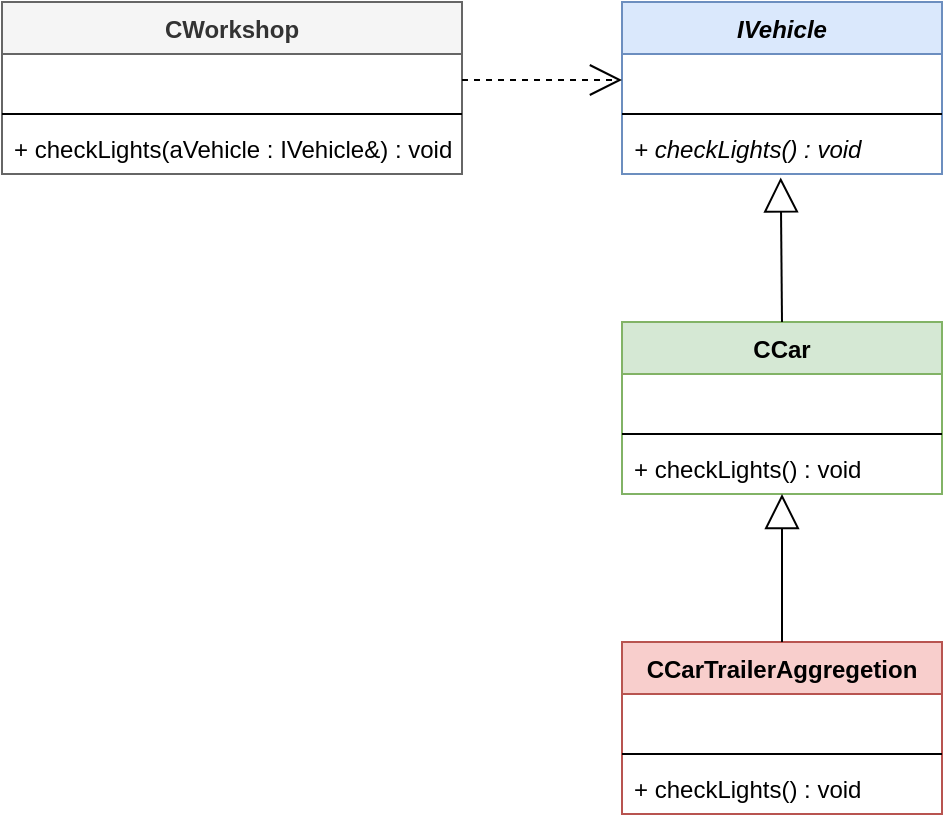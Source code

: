 <mxfile version="13.9.9" type="device"><diagram id="4YSGdr7xf6V9hVclCy1Z" name="Strona-1"><mxGraphModel dx="632" dy="438" grid="1" gridSize="10" guides="1" tooltips="1" connect="1" arrows="1" fold="1" page="1" pageScale="1" pageWidth="827" pageHeight="1169" math="0" shadow="0"><root><mxCell id="0"/><mxCell id="1" parent="0"/><mxCell id="XmbTvw7UO7n3KRm0N3lc-1" value="CCar" style="swimlane;fontStyle=1;align=center;verticalAlign=top;childLayout=stackLayout;horizontal=1;startSize=26;horizontalStack=0;resizeParent=1;resizeParentMax=0;resizeLast=0;collapsible=1;marginBottom=0;fillColor=#d5e8d4;strokeColor=#82b366;" vertex="1" parent="1"><mxGeometry x="400" y="320" width="160" height="86" as="geometry"/></mxCell><mxCell id="XmbTvw7UO7n3KRm0N3lc-2" value=" " style="text;strokeColor=none;fillColor=none;align=left;verticalAlign=top;spacingLeft=4;spacingRight=4;overflow=hidden;rotatable=0;points=[[0,0.5],[1,0.5]];portConstraint=eastwest;" vertex="1" parent="XmbTvw7UO7n3KRm0N3lc-1"><mxGeometry y="26" width="160" height="26" as="geometry"/></mxCell><mxCell id="XmbTvw7UO7n3KRm0N3lc-3" value="" style="line;strokeWidth=1;fillColor=none;align=left;verticalAlign=middle;spacingTop=-1;spacingLeft=3;spacingRight=3;rotatable=0;labelPosition=right;points=[];portConstraint=eastwest;" vertex="1" parent="XmbTvw7UO7n3KRm0N3lc-1"><mxGeometry y="52" width="160" height="8" as="geometry"/></mxCell><mxCell id="XmbTvw7UO7n3KRm0N3lc-4" value="+ checkLights() : void" style="text;strokeColor=none;fillColor=none;align=left;verticalAlign=top;spacingLeft=4;spacingRight=4;overflow=hidden;rotatable=0;points=[[0,0.5],[1,0.5]];portConstraint=eastwest;" vertex="1" parent="XmbTvw7UO7n3KRm0N3lc-1"><mxGeometry y="60" width="160" height="26" as="geometry"/></mxCell><mxCell id="XmbTvw7UO7n3KRm0N3lc-5" value="IVehicle" style="swimlane;fontStyle=3;align=center;verticalAlign=top;childLayout=stackLayout;horizontal=1;startSize=26;horizontalStack=0;resizeParent=1;resizeParentMax=0;resizeLast=0;collapsible=1;marginBottom=0;fillColor=#dae8fc;strokeColor=#6c8ebf;" vertex="1" parent="1"><mxGeometry x="400" y="160" width="160" height="86" as="geometry"/></mxCell><mxCell id="XmbTvw7UO7n3KRm0N3lc-6" value=" " style="text;strokeColor=none;fillColor=none;align=left;verticalAlign=top;spacingLeft=4;spacingRight=4;overflow=hidden;rotatable=0;points=[[0,0.5],[1,0.5]];portConstraint=eastwest;" vertex="1" parent="XmbTvw7UO7n3KRm0N3lc-5"><mxGeometry y="26" width="160" height="26" as="geometry"/></mxCell><mxCell id="XmbTvw7UO7n3KRm0N3lc-7" value="" style="line;strokeWidth=1;fillColor=none;align=left;verticalAlign=middle;spacingTop=-1;spacingLeft=3;spacingRight=3;rotatable=0;labelPosition=right;points=[];portConstraint=eastwest;" vertex="1" parent="XmbTvw7UO7n3KRm0N3lc-5"><mxGeometry y="52" width="160" height="8" as="geometry"/></mxCell><mxCell id="XmbTvw7UO7n3KRm0N3lc-8" value="+ checkLights() : void" style="text;strokeColor=none;fillColor=none;align=left;verticalAlign=top;spacingLeft=4;spacingRight=4;overflow=hidden;rotatable=0;points=[[0,0.5],[1,0.5]];portConstraint=eastwest;fontStyle=2" vertex="1" parent="XmbTvw7UO7n3KRm0N3lc-5"><mxGeometry y="60" width="160" height="26" as="geometry"/></mxCell><mxCell id="XmbTvw7UO7n3KRm0N3lc-9" value="CCarTrailerAggregetion" style="swimlane;fontStyle=1;align=center;verticalAlign=top;childLayout=stackLayout;horizontal=1;startSize=26;horizontalStack=0;resizeParent=1;resizeParentMax=0;resizeLast=0;collapsible=1;marginBottom=0;fillColor=#f8cecc;strokeColor=#b85450;" vertex="1" parent="1"><mxGeometry x="400" y="480" width="160" height="86" as="geometry"/></mxCell><mxCell id="XmbTvw7UO7n3KRm0N3lc-10" value=" " style="text;strokeColor=none;fillColor=none;align=left;verticalAlign=top;spacingLeft=4;spacingRight=4;overflow=hidden;rotatable=0;points=[[0,0.5],[1,0.5]];portConstraint=eastwest;" vertex="1" parent="XmbTvw7UO7n3KRm0N3lc-9"><mxGeometry y="26" width="160" height="26" as="geometry"/></mxCell><mxCell id="XmbTvw7UO7n3KRm0N3lc-11" value="" style="line;strokeWidth=1;fillColor=none;align=left;verticalAlign=middle;spacingTop=-1;spacingLeft=3;spacingRight=3;rotatable=0;labelPosition=right;points=[];portConstraint=eastwest;" vertex="1" parent="XmbTvw7UO7n3KRm0N3lc-9"><mxGeometry y="52" width="160" height="8" as="geometry"/></mxCell><mxCell id="XmbTvw7UO7n3KRm0N3lc-12" value="+ checkLights() : void" style="text;strokeColor=none;fillColor=none;align=left;verticalAlign=top;spacingLeft=4;spacingRight=4;overflow=hidden;rotatable=0;points=[[0,0.5],[1,0.5]];portConstraint=eastwest;" vertex="1" parent="XmbTvw7UO7n3KRm0N3lc-9"><mxGeometry y="60" width="160" height="26" as="geometry"/></mxCell><mxCell id="XmbTvw7UO7n3KRm0N3lc-13" value="CWorkshop" style="swimlane;fontStyle=1;align=center;verticalAlign=top;childLayout=stackLayout;horizontal=1;startSize=26;horizontalStack=0;resizeParent=1;resizeParentMax=0;resizeLast=0;collapsible=1;marginBottom=0;fillColor=#f5f5f5;strokeColor=#666666;fontColor=#333333;" vertex="1" parent="1"><mxGeometry x="90" y="160" width="230" height="86" as="geometry"/></mxCell><mxCell id="XmbTvw7UO7n3KRm0N3lc-14" value=" " style="text;strokeColor=none;fillColor=none;align=left;verticalAlign=top;spacingLeft=4;spacingRight=4;overflow=hidden;rotatable=0;points=[[0,0.5],[1,0.5]];portConstraint=eastwest;" vertex="1" parent="XmbTvw7UO7n3KRm0N3lc-13"><mxGeometry y="26" width="230" height="26" as="geometry"/></mxCell><mxCell id="XmbTvw7UO7n3KRm0N3lc-15" value="" style="line;strokeWidth=1;fillColor=none;align=left;verticalAlign=middle;spacingTop=-1;spacingLeft=3;spacingRight=3;rotatable=0;labelPosition=right;points=[];portConstraint=eastwest;" vertex="1" parent="XmbTvw7UO7n3KRm0N3lc-13"><mxGeometry y="52" width="230" height="8" as="geometry"/></mxCell><mxCell id="XmbTvw7UO7n3KRm0N3lc-16" value="+ checkLights(aVehicle : IVehicle&amp;) : void" style="text;strokeColor=none;fillColor=none;align=left;verticalAlign=top;spacingLeft=4;spacingRight=4;overflow=hidden;rotatable=0;points=[[0,0.5],[1,0.5]];portConstraint=eastwest;" vertex="1" parent="XmbTvw7UO7n3KRm0N3lc-13"><mxGeometry y="60" width="230" height="26" as="geometry"/></mxCell><mxCell id="XmbTvw7UO7n3KRm0N3lc-17" value="" style="endArrow=open;html=1;endFill=0;exitX=1;exitY=0.5;exitDx=0;exitDy=0;entryX=0;entryY=0.5;entryDx=0;entryDy=0;dashed=1;endSize=14;" edge="1" parent="1" source="XmbTvw7UO7n3KRm0N3lc-14" target="XmbTvw7UO7n3KRm0N3lc-6"><mxGeometry width="50" height="50" relative="1" as="geometry"><mxPoint x="350" y="150" as="sourcePoint"/><mxPoint x="400" y="100" as="targetPoint"/></mxGeometry></mxCell><mxCell id="XmbTvw7UO7n3KRm0N3lc-18" value="" style="endArrow=block;html=1;endFill=0;endSize=15;exitX=0.5;exitY=0;exitDx=0;exitDy=0;" edge="1" parent="1" source="XmbTvw7UO7n3KRm0N3lc-9" target="XmbTvw7UO7n3KRm0N3lc-4"><mxGeometry width="50" height="50" relative="1" as="geometry"><mxPoint x="80" y="510" as="sourcePoint"/><mxPoint x="250" y="290" as="targetPoint"/></mxGeometry></mxCell><mxCell id="XmbTvw7UO7n3KRm0N3lc-19" value="" style="endArrow=block;html=1;endFill=0;endSize=15;entryX=0.496;entryY=1.066;entryDx=0;entryDy=0;entryPerimeter=0;exitX=0.5;exitY=0;exitDx=0;exitDy=0;" edge="1" parent="1" source="XmbTvw7UO7n3KRm0N3lc-1" target="XmbTvw7UO7n3KRm0N3lc-8"><mxGeometry width="50" height="50" relative="1" as="geometry"><mxPoint x="370" y="330" as="sourcePoint"/><mxPoint x="454.96" y="258.002" as="targetPoint"/></mxGeometry></mxCell></root></mxGraphModel></diagram></mxfile>